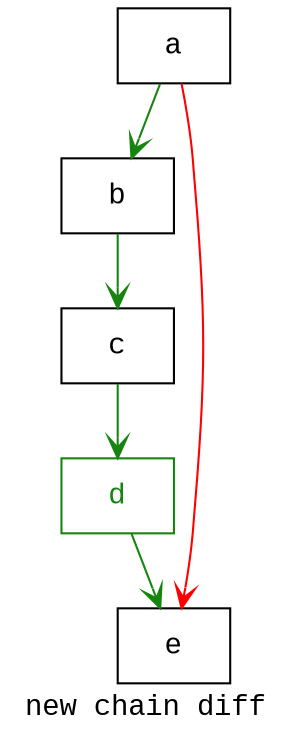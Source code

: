 digraph D {
    tooltip="new chain diff";
    label="new chain diff";
    bgcolor="#ffffff";
    fontcolor="#000000";
    fontname="Courier New";
    
    node1 [color="#000000",fontcolor="#000000",fontname="Courier New",shape="rectangle",tooltip="a",label="a"]
    
    node2 [color="#000000",fontcolor="#000000",fontname="Courier New",shape="rectangle",tooltip="b",label="b"]
    
    node3 [color="#000000",fontcolor="#000000",fontname="Courier New",shape="rectangle",tooltip="c",label="c"]
    
    node4 [color="#158510",fontcolor="#158510",fontname="Courier New",shape="rectangle",tooltip="d",label="d"]
    
    node5 [color="#000000",fontcolor="#000000",fontname="Courier New",shape="rectangle",tooltip="e",label="e"]
    
    node1 -> node2 [arrowhead="vee",color="#158510",tooltip="a\n   ->\nb",]
    node1 -> node5 [arrowhead="vee",color="#ff0000",tooltip="a\n   ->\ne",]
    node2 -> node3 [arrowhead="vee",color="#158510",tooltip="b\n   ->\nc",]
    node3 -> node4 [arrowhead="vee",color="#158510",tooltip="c\n   ->\nd",]
    node4 -> node5 [arrowhead="vee",color="#158510",tooltip="d\n   ->\ne",]
}
